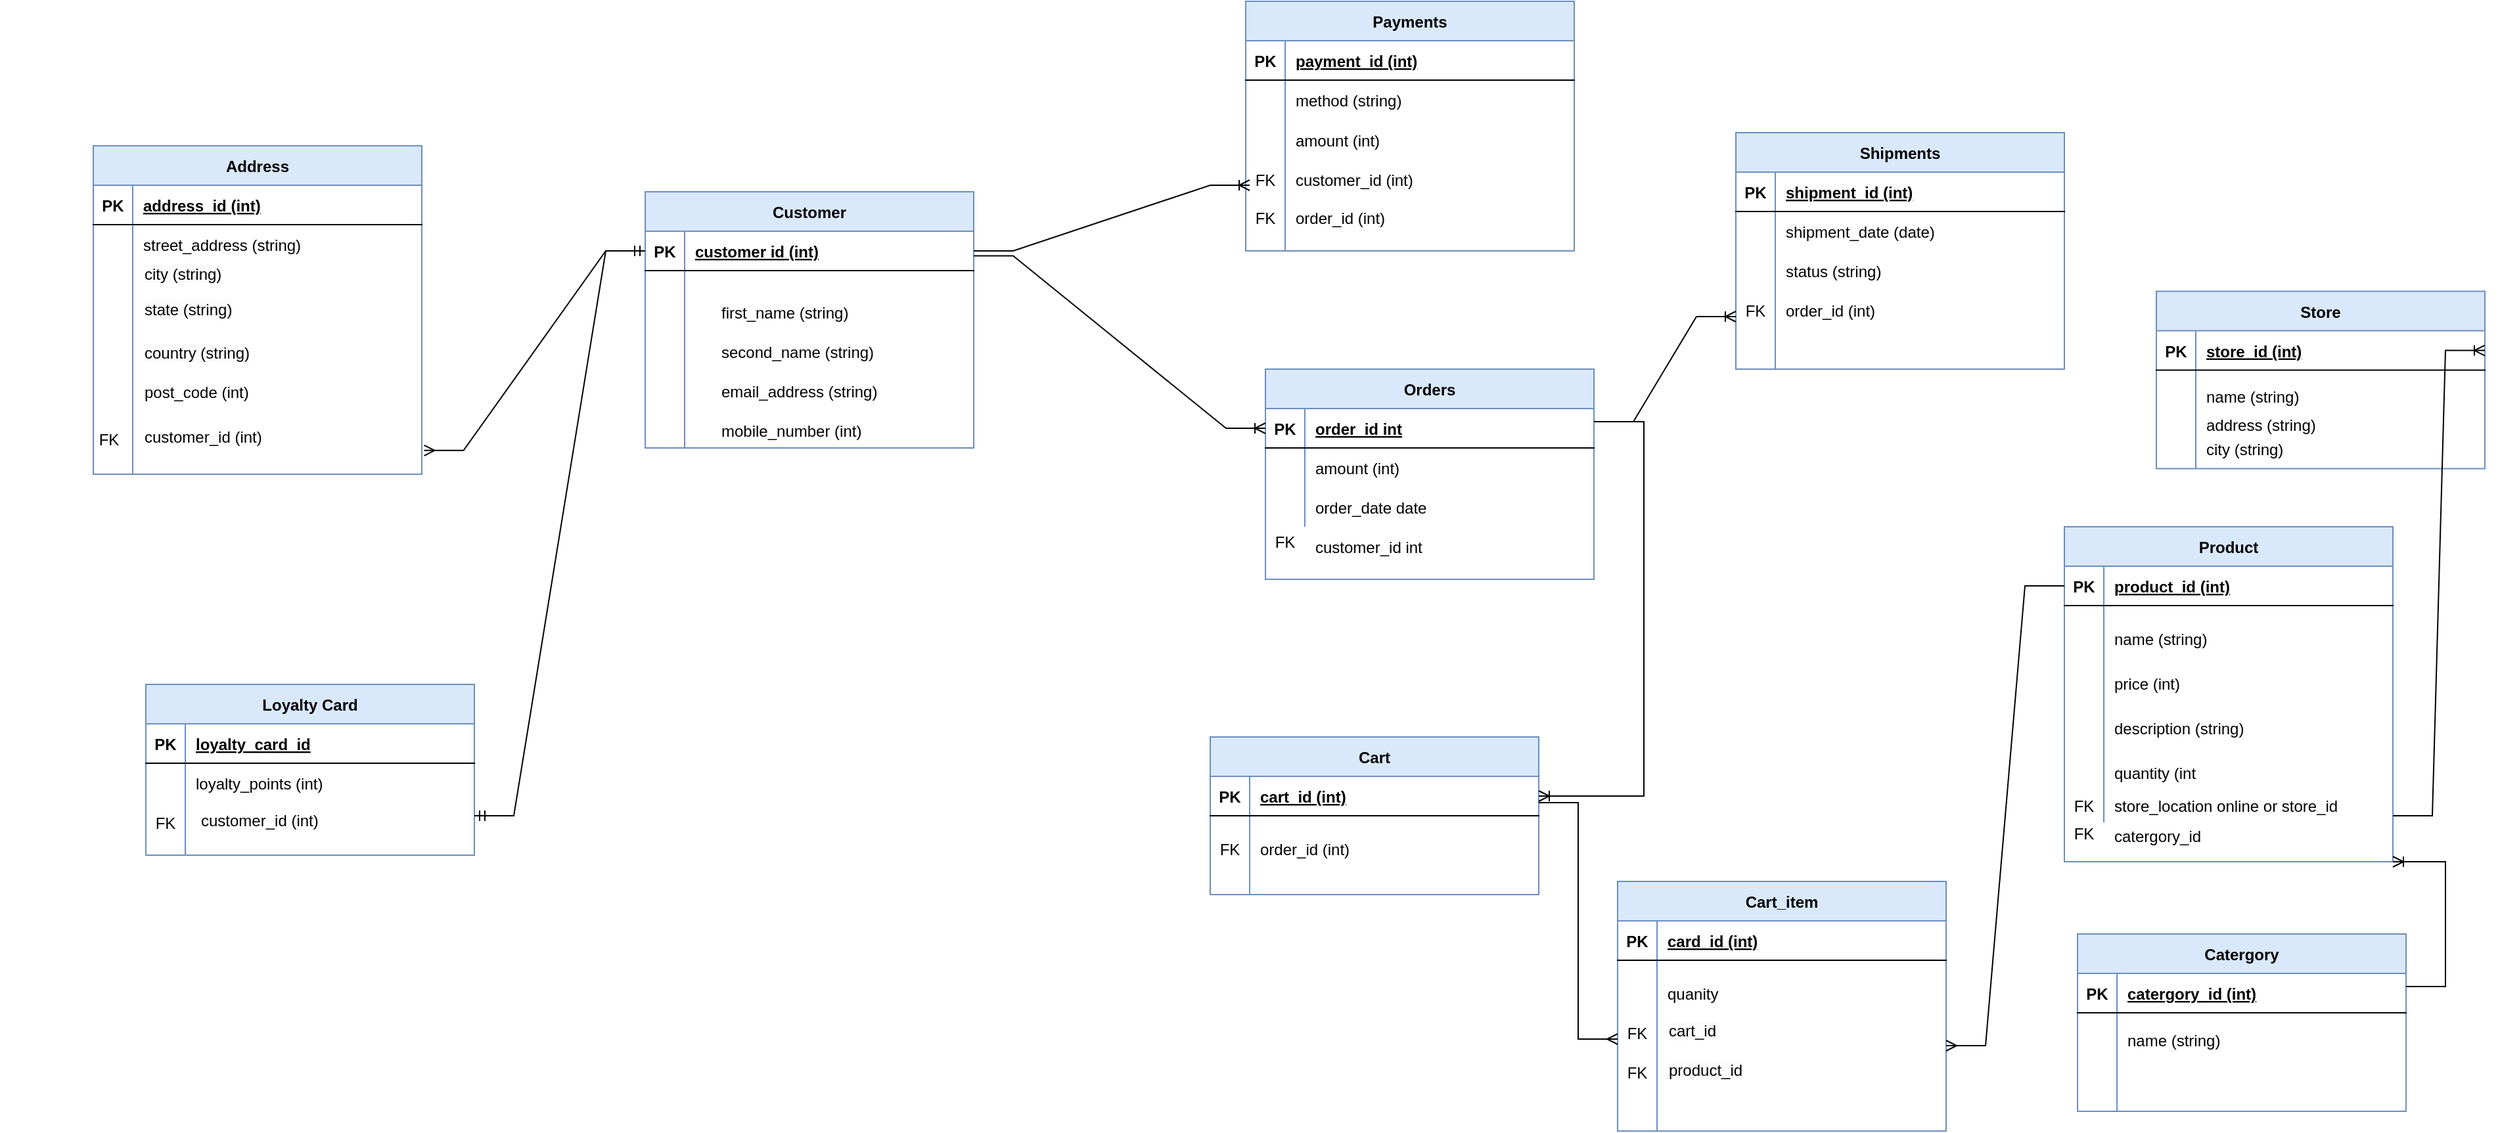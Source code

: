 <mxfile version="24.3.1" type="device">
  <diagram id="R2lEEEUBdFMjLlhIrx00" name="Page-1">
    <mxGraphModel dx="3811" dy="1299" grid="1" gridSize="10" guides="1" tooltips="1" connect="1" arrows="1" fold="1" page="1" pageScale="1" pageWidth="1920" pageHeight="1200" math="0" shadow="0" extFonts="Permanent Marker^https://fonts.googleapis.com/css?family=Permanent+Marker">
      <root>
        <mxCell id="0" />
        <mxCell id="1" parent="0" />
        <mxCell id="C-vyLk0tnHw3VtMMgP7b-2" value="Orders" style="shape=table;startSize=30;container=1;collapsible=1;childLayout=tableLayout;fixedRows=1;rowLines=0;fontStyle=1;align=center;resizeLast=1;fillColor=#dae8fc;strokeColor=#6c8ebf;" parent="1" vertex="1">
          <mxGeometry x="942" y="540" width="250" height="160" as="geometry" />
        </mxCell>
        <mxCell id="C-vyLk0tnHw3VtMMgP7b-3" value="" style="shape=partialRectangle;collapsible=0;dropTarget=0;pointerEvents=0;fillColor=none;points=[[0,0.5],[1,0.5]];portConstraint=eastwest;top=0;left=0;right=0;bottom=1;" parent="C-vyLk0tnHw3VtMMgP7b-2" vertex="1">
          <mxGeometry y="30" width="250" height="30" as="geometry" />
        </mxCell>
        <mxCell id="C-vyLk0tnHw3VtMMgP7b-4" value="PK" style="shape=partialRectangle;overflow=hidden;connectable=0;fillColor=none;top=0;left=0;bottom=0;right=0;fontStyle=1;" parent="C-vyLk0tnHw3VtMMgP7b-3" vertex="1">
          <mxGeometry width="30" height="30" as="geometry">
            <mxRectangle width="30" height="30" as="alternateBounds" />
          </mxGeometry>
        </mxCell>
        <mxCell id="C-vyLk0tnHw3VtMMgP7b-5" value="order_id int" style="shape=partialRectangle;overflow=hidden;connectable=0;fillColor=none;top=0;left=0;bottom=0;right=0;align=left;spacingLeft=6;fontStyle=5;" parent="C-vyLk0tnHw3VtMMgP7b-3" vertex="1">
          <mxGeometry x="30" width="220" height="30" as="geometry">
            <mxRectangle width="220" height="30" as="alternateBounds" />
          </mxGeometry>
        </mxCell>
        <mxCell id="C-vyLk0tnHw3VtMMgP7b-6" value="" style="shape=partialRectangle;collapsible=0;dropTarget=0;pointerEvents=0;fillColor=none;points=[[0,0.5],[1,0.5]];portConstraint=eastwest;top=0;left=0;right=0;bottom=0;" parent="C-vyLk0tnHw3VtMMgP7b-2" vertex="1">
          <mxGeometry y="60" width="250" height="30" as="geometry" />
        </mxCell>
        <mxCell id="C-vyLk0tnHw3VtMMgP7b-7" value="" style="shape=partialRectangle;overflow=hidden;connectable=0;fillColor=none;top=0;left=0;bottom=0;right=0;" parent="C-vyLk0tnHw3VtMMgP7b-6" vertex="1">
          <mxGeometry width="30" height="30" as="geometry">
            <mxRectangle width="30" height="30" as="alternateBounds" />
          </mxGeometry>
        </mxCell>
        <mxCell id="C-vyLk0tnHw3VtMMgP7b-8" value="amount (int)" style="shape=partialRectangle;overflow=hidden;connectable=0;fillColor=none;top=0;left=0;bottom=0;right=0;align=left;spacingLeft=6;" parent="C-vyLk0tnHw3VtMMgP7b-6" vertex="1">
          <mxGeometry x="30" width="220" height="30" as="geometry">
            <mxRectangle width="220" height="30" as="alternateBounds" />
          </mxGeometry>
        </mxCell>
        <mxCell id="C-vyLk0tnHw3VtMMgP7b-9" value="" style="shape=partialRectangle;collapsible=0;dropTarget=0;pointerEvents=0;fillColor=none;points=[[0,0.5],[1,0.5]];portConstraint=eastwest;top=0;left=0;right=0;bottom=0;" parent="C-vyLk0tnHw3VtMMgP7b-2" vertex="1">
          <mxGeometry y="90" width="250" height="30" as="geometry" />
        </mxCell>
        <mxCell id="C-vyLk0tnHw3VtMMgP7b-10" value="" style="shape=partialRectangle;overflow=hidden;connectable=0;fillColor=none;top=0;left=0;bottom=0;right=0;" parent="C-vyLk0tnHw3VtMMgP7b-9" vertex="1">
          <mxGeometry width="30" height="30" as="geometry">
            <mxRectangle width="30" height="30" as="alternateBounds" />
          </mxGeometry>
        </mxCell>
        <mxCell id="C-vyLk0tnHw3VtMMgP7b-11" value="order_date date" style="shape=partialRectangle;overflow=hidden;connectable=0;fillColor=none;top=0;left=0;bottom=0;right=0;align=left;spacingLeft=6;" parent="C-vyLk0tnHw3VtMMgP7b-9" vertex="1">
          <mxGeometry x="30" width="220" height="30" as="geometry">
            <mxRectangle width="220" height="30" as="alternateBounds" />
          </mxGeometry>
        </mxCell>
        <mxCell id="DCl2MfGXOUjxUIwSd8Vl-10" value="Loyalty Card" style="shape=table;startSize=30;container=1;collapsible=1;childLayout=tableLayout;fixedRows=1;rowLines=0;fontStyle=1;align=center;resizeLast=1;fillColor=#dae8fc;strokeColor=#6c8ebf;" vertex="1" parent="1">
          <mxGeometry x="90" y="780" width="250" height="130" as="geometry" />
        </mxCell>
        <mxCell id="DCl2MfGXOUjxUIwSd8Vl-11" value="" style="shape=partialRectangle;collapsible=0;dropTarget=0;pointerEvents=0;fillColor=none;points=[[0,0.5],[1,0.5]];portConstraint=eastwest;top=0;left=0;right=0;bottom=1;" vertex="1" parent="DCl2MfGXOUjxUIwSd8Vl-10">
          <mxGeometry y="30" width="250" height="30" as="geometry" />
        </mxCell>
        <mxCell id="DCl2MfGXOUjxUIwSd8Vl-12" value="PK" style="shape=partialRectangle;overflow=hidden;connectable=0;fillColor=none;top=0;left=0;bottom=0;right=0;fontStyle=1;" vertex="1" parent="DCl2MfGXOUjxUIwSd8Vl-11">
          <mxGeometry width="30" height="30" as="geometry">
            <mxRectangle width="30" height="30" as="alternateBounds" />
          </mxGeometry>
        </mxCell>
        <mxCell id="DCl2MfGXOUjxUIwSd8Vl-13" value="loyalty_card_id" style="shape=partialRectangle;overflow=hidden;connectable=0;fillColor=none;top=0;left=0;bottom=0;right=0;align=left;spacingLeft=6;fontStyle=5;" vertex="1" parent="DCl2MfGXOUjxUIwSd8Vl-11">
          <mxGeometry x="30" width="220" height="30" as="geometry">
            <mxRectangle width="220" height="30" as="alternateBounds" />
          </mxGeometry>
        </mxCell>
        <mxCell id="DCl2MfGXOUjxUIwSd8Vl-14" value="" style="shape=partialRectangle;collapsible=0;dropTarget=0;pointerEvents=0;fillColor=none;points=[[0,0.5],[1,0.5]];portConstraint=eastwest;top=0;left=0;right=0;bottom=0;" vertex="1" parent="DCl2MfGXOUjxUIwSd8Vl-10">
          <mxGeometry y="60" width="250" height="30" as="geometry" />
        </mxCell>
        <mxCell id="DCl2MfGXOUjxUIwSd8Vl-15" value="" style="shape=partialRectangle;overflow=hidden;connectable=0;fillColor=none;top=0;left=0;bottom=0;right=0;" vertex="1" parent="DCl2MfGXOUjxUIwSd8Vl-14">
          <mxGeometry width="30" height="30" as="geometry">
            <mxRectangle width="30" height="30" as="alternateBounds" />
          </mxGeometry>
        </mxCell>
        <mxCell id="DCl2MfGXOUjxUIwSd8Vl-16" value="loyalty_points (int)" style="shape=partialRectangle;overflow=hidden;connectable=0;fillColor=none;top=0;left=0;bottom=0;right=0;align=left;spacingLeft=6;" vertex="1" parent="DCl2MfGXOUjxUIwSd8Vl-14">
          <mxGeometry x="30" width="220" height="30" as="geometry">
            <mxRectangle width="220" height="30" as="alternateBounds" />
          </mxGeometry>
        </mxCell>
        <mxCell id="DCl2MfGXOUjxUIwSd8Vl-17" value="" style="shape=partialRectangle;collapsible=0;dropTarget=0;pointerEvents=0;fillColor=none;points=[[0,0.5],[1,0.5]];portConstraint=eastwest;top=0;left=0;right=0;bottom=0;" vertex="1" parent="DCl2MfGXOUjxUIwSd8Vl-10">
          <mxGeometry y="90" width="250" height="40" as="geometry" />
        </mxCell>
        <mxCell id="DCl2MfGXOUjxUIwSd8Vl-18" value="" style="shape=partialRectangle;overflow=hidden;connectable=0;fillColor=none;top=0;left=0;bottom=0;right=0;" vertex="1" parent="DCl2MfGXOUjxUIwSd8Vl-17">
          <mxGeometry width="30" height="40" as="geometry">
            <mxRectangle width="30" height="40" as="alternateBounds" />
          </mxGeometry>
        </mxCell>
        <mxCell id="DCl2MfGXOUjxUIwSd8Vl-19" value="" style="shape=partialRectangle;overflow=hidden;connectable=0;fillColor=none;top=0;left=0;bottom=0;right=0;align=left;spacingLeft=6;" vertex="1" parent="DCl2MfGXOUjxUIwSd8Vl-17">
          <mxGeometry x="30" width="220" height="40" as="geometry">
            <mxRectangle width="220" height="40" as="alternateBounds" />
          </mxGeometry>
        </mxCell>
        <mxCell id="DCl2MfGXOUjxUIwSd8Vl-42" value="customer_id int " style="shape=partialRectangle;overflow=hidden;connectable=0;fillColor=none;top=0;left=0;bottom=0;right=0;align=left;spacingLeft=6;" vertex="1" parent="1">
          <mxGeometry x="972" y="660" width="220" height="30" as="geometry">
            <mxRectangle width="220" height="30" as="alternateBounds" />
          </mxGeometry>
        </mxCell>
        <mxCell id="DCl2MfGXOUjxUIwSd8Vl-62" value="" style="group;" vertex="1" connectable="0" parent="1">
          <mxGeometry x="1560" y="970" width="250" height="138.44" as="geometry" />
        </mxCell>
        <mxCell id="DCl2MfGXOUjxUIwSd8Vl-63" value="Catergory" style="shape=table;startSize=30;container=1;collapsible=1;childLayout=tableLayout;fixedRows=1;rowLines=0;fontStyle=1;align=center;resizeLast=1;fillColor=#dae8fc;strokeColor=#6c8ebf;" vertex="1" parent="DCl2MfGXOUjxUIwSd8Vl-62">
          <mxGeometry width="250" height="135" as="geometry" />
        </mxCell>
        <mxCell id="DCl2MfGXOUjxUIwSd8Vl-64" value="" style="shape=partialRectangle;collapsible=0;dropTarget=0;pointerEvents=0;fillColor=none;points=[[0,0.5],[1,0.5]];portConstraint=eastwest;top=0;left=0;right=0;bottom=1;" vertex="1" parent="DCl2MfGXOUjxUIwSd8Vl-63">
          <mxGeometry y="30" width="250" height="30" as="geometry" />
        </mxCell>
        <mxCell id="DCl2MfGXOUjxUIwSd8Vl-65" value="PK" style="shape=partialRectangle;overflow=hidden;connectable=0;fillColor=none;top=0;left=0;bottom=0;right=0;fontStyle=1;" vertex="1" parent="DCl2MfGXOUjxUIwSd8Vl-64">
          <mxGeometry width="30" height="30" as="geometry">
            <mxRectangle width="30" height="30" as="alternateBounds" />
          </mxGeometry>
        </mxCell>
        <mxCell id="DCl2MfGXOUjxUIwSd8Vl-66" value="catergory_id (int)" style="shape=partialRectangle;overflow=hidden;connectable=0;fillColor=none;top=0;left=0;bottom=0;right=0;align=left;spacingLeft=6;fontStyle=5;" vertex="1" parent="DCl2MfGXOUjxUIwSd8Vl-64">
          <mxGeometry x="30" width="220" height="30" as="geometry">
            <mxRectangle width="220" height="30" as="alternateBounds" />
          </mxGeometry>
        </mxCell>
        <mxCell id="DCl2MfGXOUjxUIwSd8Vl-67" value="" style="shape=partialRectangle;collapsible=0;dropTarget=0;pointerEvents=0;fillColor=none;points=[[0,0.5],[1,0.5]];portConstraint=eastwest;top=0;left=0;right=0;bottom=0;" vertex="1" parent="DCl2MfGXOUjxUIwSd8Vl-63">
          <mxGeometry y="60" width="250" height="75" as="geometry" />
        </mxCell>
        <mxCell id="DCl2MfGXOUjxUIwSd8Vl-68" value="" style="shape=partialRectangle;overflow=hidden;connectable=0;fillColor=none;top=0;left=0;bottom=0;right=0;" vertex="1" parent="DCl2MfGXOUjxUIwSd8Vl-67">
          <mxGeometry width="30" height="75" as="geometry">
            <mxRectangle width="30" height="75" as="alternateBounds" />
          </mxGeometry>
        </mxCell>
        <mxCell id="DCl2MfGXOUjxUIwSd8Vl-69" value="" style="shape=partialRectangle;overflow=hidden;connectable=0;fillColor=none;top=0;left=0;bottom=0;right=0;align=left;spacingLeft=6;" vertex="1" parent="DCl2MfGXOUjxUIwSd8Vl-67">
          <mxGeometry x="30" width="220" height="75" as="geometry">
            <mxRectangle width="220" height="75" as="alternateBounds" />
          </mxGeometry>
        </mxCell>
        <mxCell id="DCl2MfGXOUjxUIwSd8Vl-70" value="name (string)" style="shape=partialRectangle;overflow=hidden;connectable=0;fillColor=none;top=0;left=0;bottom=0;right=0;align=left;spacingLeft=6;" vertex="1" parent="DCl2MfGXOUjxUIwSd8Vl-62">
          <mxGeometry x="30" y="62.93" width="220" height="35.51" as="geometry">
            <mxRectangle width="220" height="30" as="alternateBounds" />
          </mxGeometry>
        </mxCell>
        <mxCell id="DCl2MfGXOUjxUIwSd8Vl-71" value="" style="shape=partialRectangle;overflow=hidden;connectable=0;fillColor=none;top=0;left=0;bottom=0;right=0;align=left;spacingLeft=6;" vertex="1" parent="DCl2MfGXOUjxUIwSd8Vl-62">
          <mxGeometry x="30" y="37.241" width="220" height="12.414" as="geometry">
            <mxRectangle width="220" height="30" as="alternateBounds" />
          </mxGeometry>
        </mxCell>
        <mxCell id="DCl2MfGXOUjxUIwSd8Vl-73" value="" style="shape=partialRectangle;overflow=hidden;connectable=0;fillColor=none;top=0;left=0;bottom=0;right=0;align=left;spacingLeft=6;" vertex="1" parent="DCl2MfGXOUjxUIwSd8Vl-62">
          <mxGeometry x="30" y="62.069" width="220" height="12.414" as="geometry">
            <mxRectangle width="220" height="30" as="alternateBounds" />
          </mxGeometry>
        </mxCell>
        <mxCell id="DCl2MfGXOUjxUIwSd8Vl-117" value="" style="shape=partialRectangle;overflow=hidden;connectable=0;fillColor=none;top=0;left=0;bottom=0;right=0;" vertex="1" parent="DCl2MfGXOUjxUIwSd8Vl-62">
          <mxGeometry y="95" width="30" height="30" as="geometry">
            <mxRectangle width="30" height="30" as="alternateBounds" />
          </mxGeometry>
        </mxCell>
        <mxCell id="DCl2MfGXOUjxUIwSd8Vl-118" value="" style="shape=partialRectangle;overflow=hidden;connectable=0;fillColor=none;top=0;left=0;bottom=0;right=0;align=left;spacingLeft=6;" vertex="1" parent="DCl2MfGXOUjxUIwSd8Vl-62">
          <mxGeometry x="30" y="92.25" width="220" height="35.51" as="geometry">
            <mxRectangle width="220" height="30" as="alternateBounds" />
          </mxGeometry>
        </mxCell>
        <mxCell id="DCl2MfGXOUjxUIwSd8Vl-76" value="Address" style="shape=table;startSize=30;container=1;collapsible=1;childLayout=tableLayout;fixedRows=1;rowLines=0;fontStyle=1;align=center;resizeLast=1;fillColor=#dae8fc;strokeColor=#6c8ebf;" vertex="1" parent="1">
          <mxGeometry x="50" y="370" width="250" height="250" as="geometry" />
        </mxCell>
        <mxCell id="DCl2MfGXOUjxUIwSd8Vl-77" value="" style="shape=partialRectangle;collapsible=0;dropTarget=0;pointerEvents=0;fillColor=none;points=[[0,0.5],[1,0.5]];portConstraint=eastwest;top=0;left=0;right=0;bottom=1;" vertex="1" parent="DCl2MfGXOUjxUIwSd8Vl-76">
          <mxGeometry y="30" width="250" height="30" as="geometry" />
        </mxCell>
        <mxCell id="DCl2MfGXOUjxUIwSd8Vl-78" value="PK" style="shape=partialRectangle;overflow=hidden;connectable=0;fillColor=none;top=0;left=0;bottom=0;right=0;fontStyle=1;" vertex="1" parent="DCl2MfGXOUjxUIwSd8Vl-77">
          <mxGeometry width="30" height="30" as="geometry">
            <mxRectangle width="30" height="30" as="alternateBounds" />
          </mxGeometry>
        </mxCell>
        <mxCell id="DCl2MfGXOUjxUIwSd8Vl-79" value="address_id (int)" style="shape=partialRectangle;overflow=hidden;connectable=0;fillColor=none;top=0;left=0;bottom=0;right=0;align=left;spacingLeft=6;fontStyle=5;" vertex="1" parent="DCl2MfGXOUjxUIwSd8Vl-77">
          <mxGeometry x="30" width="220" height="30" as="geometry">
            <mxRectangle width="220" height="30" as="alternateBounds" />
          </mxGeometry>
        </mxCell>
        <mxCell id="DCl2MfGXOUjxUIwSd8Vl-80" value="" style="shape=partialRectangle;collapsible=0;dropTarget=0;pointerEvents=0;fillColor=none;points=[[0,0.5],[1,0.5]];portConstraint=eastwest;top=0;left=0;right=0;bottom=0;" vertex="1" parent="DCl2MfGXOUjxUIwSd8Vl-76">
          <mxGeometry y="60" width="250" height="30" as="geometry" />
        </mxCell>
        <mxCell id="DCl2MfGXOUjxUIwSd8Vl-81" value="" style="shape=partialRectangle;overflow=hidden;connectable=0;fillColor=none;top=0;left=0;bottom=0;right=0;" vertex="1" parent="DCl2MfGXOUjxUIwSd8Vl-80">
          <mxGeometry width="30" height="30" as="geometry">
            <mxRectangle width="30" height="30" as="alternateBounds" />
          </mxGeometry>
        </mxCell>
        <mxCell id="DCl2MfGXOUjxUIwSd8Vl-82" value="street_address (string)" style="shape=partialRectangle;overflow=hidden;connectable=0;fillColor=none;top=0;left=0;bottom=0;right=0;align=left;spacingLeft=6;" vertex="1" parent="DCl2MfGXOUjxUIwSd8Vl-80">
          <mxGeometry x="30" width="220" height="30" as="geometry">
            <mxRectangle width="220" height="30" as="alternateBounds" />
          </mxGeometry>
        </mxCell>
        <mxCell id="DCl2MfGXOUjxUIwSd8Vl-83" value="" style="shape=partialRectangle;collapsible=0;dropTarget=0;pointerEvents=0;fillColor=none;points=[[0,0.5],[1,0.5]];portConstraint=eastwest;top=0;left=0;right=0;bottom=0;" vertex="1" parent="DCl2MfGXOUjxUIwSd8Vl-76">
          <mxGeometry y="90" width="250" height="160" as="geometry" />
        </mxCell>
        <mxCell id="DCl2MfGXOUjxUIwSd8Vl-84" value="" style="shape=partialRectangle;overflow=hidden;connectable=0;fillColor=none;top=0;left=0;bottom=0;right=0;" vertex="1" parent="DCl2MfGXOUjxUIwSd8Vl-83">
          <mxGeometry width="30" height="160" as="geometry">
            <mxRectangle width="30" height="160" as="alternateBounds" />
          </mxGeometry>
        </mxCell>
        <mxCell id="DCl2MfGXOUjxUIwSd8Vl-85" value="" style="shape=partialRectangle;overflow=hidden;connectable=0;fillColor=none;top=0;left=0;bottom=0;right=0;align=left;spacingLeft=6;" vertex="1" parent="DCl2MfGXOUjxUIwSd8Vl-83">
          <mxGeometry x="30" width="220" height="160" as="geometry">
            <mxRectangle width="220" height="160" as="alternateBounds" />
          </mxGeometry>
        </mxCell>
        <mxCell id="DCl2MfGXOUjxUIwSd8Vl-58" value="" style="shape=partialRectangle;overflow=hidden;connectable=0;fillColor=none;top=0;left=0;bottom=0;right=0;align=left;spacingLeft=6;" vertex="1" parent="1">
          <mxGeometry x="-20" y="550" width="220" height="30" as="geometry">
            <mxRectangle width="220" height="30" as="alternateBounds" />
          </mxGeometry>
        </mxCell>
        <mxCell id="DCl2MfGXOUjxUIwSd8Vl-59" value="" style="shape=partialRectangle;overflow=hidden;connectable=0;fillColor=none;top=0;left=0;bottom=0;right=0;align=left;spacingLeft=6;" vertex="1" parent="1">
          <mxGeometry x="-20" y="580" width="220" height="30" as="geometry">
            <mxRectangle width="220" height="30" as="alternateBounds" />
          </mxGeometry>
        </mxCell>
        <mxCell id="DCl2MfGXOUjxUIwSd8Vl-9" value="" style="group;" vertex="1" connectable="0" parent="1">
          <mxGeometry x="560" y="510" width="250" height="290" as="geometry" />
        </mxCell>
        <mxCell id="DCl2MfGXOUjxUIwSd8Vl-88" value="" style="shape=partialRectangle;overflow=hidden;connectable=0;fillColor=none;top=0;left=0;bottom=0;right=0;align=left;spacingLeft=6;" vertex="1" parent="DCl2MfGXOUjxUIwSd8Vl-9">
          <mxGeometry x="30" y="210" width="220" height="30" as="geometry">
            <mxRectangle width="220" height="30" as="alternateBounds" />
          </mxGeometry>
        </mxCell>
        <mxCell id="DCl2MfGXOUjxUIwSd8Vl-92" value="" style="group" vertex="1" connectable="0" parent="1">
          <mxGeometry x="1550" y="660" width="250" height="255" as="geometry" />
        </mxCell>
        <mxCell id="DCl2MfGXOUjxUIwSd8Vl-47" value="Product" style="shape=table;startSize=30;container=1;collapsible=1;childLayout=tableLayout;fixedRows=1;rowLines=0;fontStyle=1;align=center;resizeLast=1;fillColor=#dae8fc;strokeColor=#6c8ebf;" vertex="1" parent="DCl2MfGXOUjxUIwSd8Vl-92">
          <mxGeometry width="250" height="255" as="geometry" />
        </mxCell>
        <mxCell id="DCl2MfGXOUjxUIwSd8Vl-48" value="" style="shape=partialRectangle;collapsible=0;dropTarget=0;pointerEvents=0;fillColor=none;points=[[0,0.5],[1,0.5]];portConstraint=eastwest;top=0;left=0;right=0;bottom=1;" vertex="1" parent="DCl2MfGXOUjxUIwSd8Vl-47">
          <mxGeometry y="30" width="250" height="30" as="geometry" />
        </mxCell>
        <mxCell id="DCl2MfGXOUjxUIwSd8Vl-49" value="PK" style="shape=partialRectangle;overflow=hidden;connectable=0;fillColor=none;top=0;left=0;bottom=0;right=0;fontStyle=1;" vertex="1" parent="DCl2MfGXOUjxUIwSd8Vl-48">
          <mxGeometry width="30" height="30" as="geometry">
            <mxRectangle width="30" height="30" as="alternateBounds" />
          </mxGeometry>
        </mxCell>
        <mxCell id="DCl2MfGXOUjxUIwSd8Vl-50" value="product_id (int)" style="shape=partialRectangle;overflow=hidden;connectable=0;fillColor=none;top=0;left=0;bottom=0;right=0;align=left;spacingLeft=6;fontStyle=5;" vertex="1" parent="DCl2MfGXOUjxUIwSd8Vl-48">
          <mxGeometry x="30" width="220" height="30" as="geometry">
            <mxRectangle width="220" height="30" as="alternateBounds" />
          </mxGeometry>
        </mxCell>
        <mxCell id="DCl2MfGXOUjxUIwSd8Vl-51" value="" style="shape=partialRectangle;collapsible=0;dropTarget=0;pointerEvents=0;fillColor=none;points=[[0,0.5],[1,0.5]];portConstraint=eastwest;top=0;left=0;right=0;bottom=0;" vertex="1" parent="DCl2MfGXOUjxUIwSd8Vl-47">
          <mxGeometry y="60" width="250" height="165" as="geometry" />
        </mxCell>
        <mxCell id="DCl2MfGXOUjxUIwSd8Vl-52" value="" style="shape=partialRectangle;overflow=hidden;connectable=0;fillColor=none;top=0;left=0;bottom=0;right=0;" vertex="1" parent="DCl2MfGXOUjxUIwSd8Vl-51">
          <mxGeometry width="30" height="165" as="geometry">
            <mxRectangle width="30" height="165" as="alternateBounds" />
          </mxGeometry>
        </mxCell>
        <mxCell id="DCl2MfGXOUjxUIwSd8Vl-53" value="" style="shape=partialRectangle;overflow=hidden;connectable=0;fillColor=none;top=0;left=0;bottom=0;right=0;align=left;spacingLeft=6;" vertex="1" parent="DCl2MfGXOUjxUIwSd8Vl-51">
          <mxGeometry x="30" width="220" height="165" as="geometry">
            <mxRectangle width="220" height="165" as="alternateBounds" />
          </mxGeometry>
        </mxCell>
        <mxCell id="DCl2MfGXOUjxUIwSd8Vl-54" value="name (string)" style="shape=partialRectangle;overflow=hidden;connectable=0;fillColor=none;top=0;left=0;bottom=0;right=0;align=left;spacingLeft=6;" vertex="1" parent="DCl2MfGXOUjxUIwSd8Vl-92">
          <mxGeometry x="30" y="68" width="220" height="34" as="geometry">
            <mxRectangle width="220" height="30" as="alternateBounds" />
          </mxGeometry>
        </mxCell>
        <mxCell id="DCl2MfGXOUjxUIwSd8Vl-55" value="price (int)" style="shape=partialRectangle;overflow=hidden;connectable=0;fillColor=none;top=0;left=0;bottom=0;right=0;align=left;spacingLeft=6;" vertex="1" parent="DCl2MfGXOUjxUIwSd8Vl-92">
          <mxGeometry x="30" y="102" width="220" height="34" as="geometry">
            <mxRectangle width="220" height="30" as="alternateBounds" />
          </mxGeometry>
        </mxCell>
        <mxCell id="DCl2MfGXOUjxUIwSd8Vl-56" value="description (string)" style="shape=partialRectangle;overflow=hidden;connectable=0;fillColor=none;top=0;left=0;bottom=0;right=0;align=left;spacingLeft=6;" vertex="1" parent="DCl2MfGXOUjxUIwSd8Vl-92">
          <mxGeometry x="30" y="136" width="220" height="34" as="geometry">
            <mxRectangle width="220" height="30" as="alternateBounds" />
          </mxGeometry>
        </mxCell>
        <mxCell id="DCl2MfGXOUjxUIwSd8Vl-57" value="quantity (int" style="shape=partialRectangle;overflow=hidden;connectable=0;fillColor=none;top=0;left=0;bottom=0;right=0;align=left;spacingLeft=6;" vertex="1" parent="DCl2MfGXOUjxUIwSd8Vl-92">
          <mxGeometry x="30" y="170" width="220" height="34" as="geometry">
            <mxRectangle width="220" height="30" as="alternateBounds" />
          </mxGeometry>
        </mxCell>
        <mxCell id="DCl2MfGXOUjxUIwSd8Vl-96" value="catergory_id" style="shape=partialRectangle;overflow=hidden;connectable=0;fillColor=none;top=0;left=0;bottom=0;right=0;align=left;spacingLeft=6;" vertex="1" parent="DCl2MfGXOUjxUIwSd8Vl-92">
          <mxGeometry x="30" y="218.003" width="220" height="34" as="geometry">
            <mxRectangle width="220" height="30" as="alternateBounds" />
          </mxGeometry>
        </mxCell>
        <mxCell id="DCl2MfGXOUjxUIwSd8Vl-97" value="FK" style="shape=partialRectangle;overflow=hidden;connectable=0;fillColor=none;top=0;left=0;bottom=0;right=0;" vertex="1" parent="DCl2MfGXOUjxUIwSd8Vl-92">
          <mxGeometry y="216" width="30" height="34" as="geometry">
            <mxRectangle width="30" height="30" as="alternateBounds" />
          </mxGeometry>
        </mxCell>
        <mxCell id="DCl2MfGXOUjxUIwSd8Vl-156" value="store_location online or store_id" style="shape=partialRectangle;overflow=hidden;connectable=0;fillColor=none;top=0;left=0;bottom=0;right=0;align=left;spacingLeft=6;" vertex="1" parent="DCl2MfGXOUjxUIwSd8Vl-92">
          <mxGeometry x="30" y="195.003" width="220" height="34" as="geometry">
            <mxRectangle width="220" height="30" as="alternateBounds" />
          </mxGeometry>
        </mxCell>
        <mxCell id="DCl2MfGXOUjxUIwSd8Vl-190" value="FK" style="shape=partialRectangle;overflow=hidden;connectable=0;fillColor=none;top=0;left=0;bottom=0;right=0;" vertex="1" parent="DCl2MfGXOUjxUIwSd8Vl-92">
          <mxGeometry y="195" width="30" height="34" as="geometry">
            <mxRectangle width="30" height="30" as="alternateBounds" />
          </mxGeometry>
        </mxCell>
        <mxCell id="DCl2MfGXOUjxUIwSd8Vl-98" value="&lt;span style=&quot;color: rgb(0, 0, 0); font-family: Helvetica; font-size: 12px; font-style: normal; font-variant-ligatures: normal; font-variant-caps: normal; font-weight: 400; letter-spacing: normal; orphans: 2; text-align: left; text-indent: 0px; text-transform: none; widows: 2; word-spacing: 0px; -webkit-text-stroke-width: 0px; white-space: nowrap; background-color: rgb(251, 251, 251); text-decoration-thickness: initial; text-decoration-style: initial; text-decoration-color: initial; display: inline !important; float: none;&quot;&gt;city (string)&lt;/span&gt;" style="text;whiteSpace=wrap;html=1;" vertex="1" parent="1">
          <mxGeometry x="87" y="453.78" width="170" height="40" as="geometry" />
        </mxCell>
        <mxCell id="DCl2MfGXOUjxUIwSd8Vl-99" value="&lt;span style=&quot;color: rgb(0, 0, 0); font-family: Helvetica; font-size: 12px; font-style: normal; font-variant-ligatures: normal; font-variant-caps: normal; font-weight: 400; letter-spacing: normal; orphans: 2; text-align: left; text-indent: 0px; text-transform: none; widows: 2; word-spacing: 0px; -webkit-text-stroke-width: 0px; white-space: nowrap; background-color: rgb(251, 251, 251); text-decoration-thickness: initial; text-decoration-style: initial; text-decoration-color: initial; display: inline !important; float: none;&quot;&gt;state (string)&lt;/span&gt;" style="text;whiteSpace=wrap;html=1;" vertex="1" parent="1">
          <mxGeometry x="87" y="481.28" width="170" height="40" as="geometry" />
        </mxCell>
        <mxCell id="DCl2MfGXOUjxUIwSd8Vl-100" value="&lt;span style=&quot;color: rgb(0, 0, 0); font-family: Helvetica; font-size: 12px; font-style: normal; font-variant-ligatures: normal; font-variant-caps: normal; font-weight: 400; letter-spacing: normal; orphans: 2; text-align: left; text-indent: 0px; text-transform: none; widows: 2; word-spacing: 0px; -webkit-text-stroke-width: 0px; white-space: nowrap; background-color: rgb(251, 251, 251); text-decoration-thickness: initial; text-decoration-style: initial; text-decoration-color: initial; display: inline !important; float: none;&quot;&gt;country (string)&lt;/span&gt;" style="text;whiteSpace=wrap;html=1;" vertex="1" parent="1">
          <mxGeometry x="87" y="513.78" width="170" height="40" as="geometry" />
        </mxCell>
        <mxCell id="DCl2MfGXOUjxUIwSd8Vl-101" value="&lt;span style=&quot;text-wrap: nowrap;&quot;&gt;post_code (int)&lt;/span&gt;" style="text;whiteSpace=wrap;html=1;" vertex="1" parent="1">
          <mxGeometry x="87" y="543.78" width="120" height="40" as="geometry" />
        </mxCell>
        <mxCell id="DCl2MfGXOUjxUIwSd8Vl-120" value="" style="group" vertex="1" connectable="0" parent="1">
          <mxGeometry x="927" y="260" width="250" height="190" as="geometry" />
        </mxCell>
        <mxCell id="DCl2MfGXOUjxUIwSd8Vl-8" value="FK" style="shape=partialRectangle;overflow=hidden;connectable=0;fillColor=none;top=0;left=0;bottom=0;right=0;" vertex="1" parent="DCl2MfGXOUjxUIwSd8Vl-120">
          <mxGeometry y="145.667" width="30" height="38" as="geometry">
            <mxRectangle width="30" height="30" as="alternateBounds" />
          </mxGeometry>
        </mxCell>
        <mxCell id="DCl2MfGXOUjxUIwSd8Vl-102" value="Payments" style="shape=table;startSize=30;container=1;collapsible=1;childLayout=tableLayout;fixedRows=1;rowLines=0;fontStyle=1;align=center;resizeLast=1;fillColor=#dae8fc;strokeColor=#6c8ebf;" vertex="1" parent="DCl2MfGXOUjxUIwSd8Vl-120">
          <mxGeometry width="250" height="190" as="geometry" />
        </mxCell>
        <mxCell id="DCl2MfGXOUjxUIwSd8Vl-103" value="" style="shape=partialRectangle;collapsible=0;dropTarget=0;pointerEvents=0;fillColor=none;points=[[0,0.5],[1,0.5]];portConstraint=eastwest;top=0;left=0;right=0;bottom=1;" vertex="1" parent="DCl2MfGXOUjxUIwSd8Vl-102">
          <mxGeometry y="30" width="250" height="30" as="geometry" />
        </mxCell>
        <mxCell id="DCl2MfGXOUjxUIwSd8Vl-104" value="PK" style="shape=partialRectangle;overflow=hidden;connectable=0;fillColor=none;top=0;left=0;bottom=0;right=0;fontStyle=1;" vertex="1" parent="DCl2MfGXOUjxUIwSd8Vl-103">
          <mxGeometry width="30" height="30" as="geometry">
            <mxRectangle width="30" height="30" as="alternateBounds" />
          </mxGeometry>
        </mxCell>
        <mxCell id="DCl2MfGXOUjxUIwSd8Vl-105" value="payment_id (int)" style="shape=partialRectangle;overflow=hidden;connectable=0;fillColor=none;top=0;left=0;bottom=0;right=0;align=left;spacingLeft=6;fontStyle=5;" vertex="1" parent="DCl2MfGXOUjxUIwSd8Vl-103">
          <mxGeometry x="30" width="220" height="30" as="geometry">
            <mxRectangle width="220" height="30" as="alternateBounds" />
          </mxGeometry>
        </mxCell>
        <mxCell id="DCl2MfGXOUjxUIwSd8Vl-106" value="" style="shape=partialRectangle;collapsible=0;dropTarget=0;pointerEvents=0;fillColor=none;points=[[0,0.5],[1,0.5]];portConstraint=eastwest;top=0;left=0;right=0;bottom=0;" vertex="1" parent="DCl2MfGXOUjxUIwSd8Vl-102">
          <mxGeometry y="60" width="250" height="30" as="geometry" />
        </mxCell>
        <mxCell id="DCl2MfGXOUjxUIwSd8Vl-107" value="" style="shape=partialRectangle;overflow=hidden;connectable=0;fillColor=none;top=0;left=0;bottom=0;right=0;" vertex="1" parent="DCl2MfGXOUjxUIwSd8Vl-106">
          <mxGeometry width="30" height="30" as="geometry">
            <mxRectangle width="30" height="30" as="alternateBounds" />
          </mxGeometry>
        </mxCell>
        <mxCell id="DCl2MfGXOUjxUIwSd8Vl-108" value="method (string)" style="shape=partialRectangle;overflow=hidden;connectable=0;fillColor=none;top=0;left=0;bottom=0;right=0;align=left;spacingLeft=6;" vertex="1" parent="DCl2MfGXOUjxUIwSd8Vl-106">
          <mxGeometry x="30" width="220" height="30" as="geometry">
            <mxRectangle width="220" height="30" as="alternateBounds" />
          </mxGeometry>
        </mxCell>
        <mxCell id="DCl2MfGXOUjxUIwSd8Vl-109" value="" style="shape=partialRectangle;collapsible=0;dropTarget=0;pointerEvents=0;fillColor=none;points=[[0,0.5],[1,0.5]];portConstraint=eastwest;top=0;left=0;right=0;bottom=0;" vertex="1" parent="DCl2MfGXOUjxUIwSd8Vl-102">
          <mxGeometry y="90" width="250" height="100" as="geometry" />
        </mxCell>
        <mxCell id="DCl2MfGXOUjxUIwSd8Vl-110" value="" style="shape=partialRectangle;overflow=hidden;connectable=0;fillColor=none;top=0;left=0;bottom=0;right=0;" vertex="1" parent="DCl2MfGXOUjxUIwSd8Vl-109">
          <mxGeometry width="30" height="100" as="geometry">
            <mxRectangle width="30" height="100" as="alternateBounds" />
          </mxGeometry>
        </mxCell>
        <mxCell id="DCl2MfGXOUjxUIwSd8Vl-111" value="" style="shape=partialRectangle;overflow=hidden;connectable=0;fillColor=none;top=0;left=0;bottom=0;right=0;align=left;spacingLeft=6;" vertex="1" parent="DCl2MfGXOUjxUIwSd8Vl-109">
          <mxGeometry x="30" width="220" height="100" as="geometry">
            <mxRectangle width="220" height="100" as="alternateBounds" />
          </mxGeometry>
        </mxCell>
        <mxCell id="DCl2MfGXOUjxUIwSd8Vl-112" value="amount (int)" style="shape=partialRectangle;overflow=hidden;connectable=0;fillColor=none;top=0;left=0;bottom=0;right=0;align=left;spacingLeft=6;" vertex="1" parent="DCl2MfGXOUjxUIwSd8Vl-120">
          <mxGeometry x="30" y="79.997" width="220" height="50.667" as="geometry">
            <mxRectangle width="220" height="40" as="alternateBounds" />
          </mxGeometry>
        </mxCell>
        <mxCell id="DCl2MfGXOUjxUIwSd8Vl-119" value="order_id (int)" style="shape=partialRectangle;overflow=hidden;connectable=0;fillColor=none;top=0;left=0;bottom=0;right=0;align=left;spacingLeft=6;" vertex="1" parent="DCl2MfGXOUjxUIwSd8Vl-120">
          <mxGeometry x="30" y="139.333" width="220" height="50.667" as="geometry">
            <mxRectangle width="220" height="40" as="alternateBounds" />
          </mxGeometry>
        </mxCell>
        <mxCell id="DCl2MfGXOUjxUIwSd8Vl-121" value="customer_id (int)" style="shape=partialRectangle;overflow=hidden;connectable=0;fillColor=none;top=0;left=0;bottom=0;right=0;align=left;spacingLeft=6;" vertex="1" parent="DCl2MfGXOUjxUIwSd8Vl-120">
          <mxGeometry x="30" y="109.997" width="220" height="50.667" as="geometry">
            <mxRectangle width="220" height="40" as="alternateBounds" />
          </mxGeometry>
        </mxCell>
        <mxCell id="DCl2MfGXOUjxUIwSd8Vl-122" value="FK" style="shape=partialRectangle;overflow=hidden;connectable=0;fillColor=none;top=0;left=0;bottom=0;right=0;" vertex="1" parent="DCl2MfGXOUjxUIwSd8Vl-120">
          <mxGeometry y="116.327" width="30" height="38" as="geometry">
            <mxRectangle width="30" height="30" as="alternateBounds" />
          </mxGeometry>
        </mxCell>
        <mxCell id="C-vyLk0tnHw3VtMMgP7b-23" value="Customer" style="shape=table;startSize=30;container=1;collapsible=1;childLayout=tableLayout;fixedRows=1;rowLines=0;fontStyle=1;align=center;resizeLast=1;fillColor=#dae8fc;strokeColor=#6c8ebf;" parent="1" vertex="1">
          <mxGeometry x="470" y="405" width="250" height="195" as="geometry" />
        </mxCell>
        <mxCell id="C-vyLk0tnHw3VtMMgP7b-24" value="" style="shape=partialRectangle;collapsible=0;dropTarget=0;pointerEvents=0;fillColor=none;points=[[0,0.5],[1,0.5]];portConstraint=eastwest;top=0;left=0;right=0;bottom=1;" parent="C-vyLk0tnHw3VtMMgP7b-23" vertex="1">
          <mxGeometry y="30" width="250" height="30" as="geometry" />
        </mxCell>
        <mxCell id="C-vyLk0tnHw3VtMMgP7b-25" value="PK" style="shape=partialRectangle;overflow=hidden;connectable=0;fillColor=none;top=0;left=0;bottom=0;right=0;fontStyle=1;" parent="C-vyLk0tnHw3VtMMgP7b-24" vertex="1">
          <mxGeometry width="30" height="30" as="geometry">
            <mxRectangle width="30" height="30" as="alternateBounds" />
          </mxGeometry>
        </mxCell>
        <mxCell id="C-vyLk0tnHw3VtMMgP7b-26" value="customer id (int)" style="shape=partialRectangle;overflow=hidden;connectable=0;fillColor=none;top=0;left=0;bottom=0;right=0;align=left;spacingLeft=6;fontStyle=5;" parent="C-vyLk0tnHw3VtMMgP7b-24" vertex="1">
          <mxGeometry x="30" width="220" height="30" as="geometry">
            <mxRectangle width="220" height="30" as="alternateBounds" />
          </mxGeometry>
        </mxCell>
        <mxCell id="C-vyLk0tnHw3VtMMgP7b-27" value="" style="shape=partialRectangle;collapsible=0;dropTarget=0;pointerEvents=0;fillColor=none;points=[[0,0.5],[1,0.5]];portConstraint=eastwest;top=0;left=0;right=0;bottom=0;" parent="C-vyLk0tnHw3VtMMgP7b-23" vertex="1">
          <mxGeometry y="60" width="250" height="135" as="geometry" />
        </mxCell>
        <mxCell id="C-vyLk0tnHw3VtMMgP7b-28" value="" style="shape=partialRectangle;overflow=hidden;connectable=0;fillColor=none;top=0;left=0;bottom=0;right=0;" parent="C-vyLk0tnHw3VtMMgP7b-27" vertex="1">
          <mxGeometry width="30" height="135" as="geometry">
            <mxRectangle width="30" height="135" as="alternateBounds" />
          </mxGeometry>
        </mxCell>
        <mxCell id="C-vyLk0tnHw3VtMMgP7b-29" value="" style="shape=partialRectangle;overflow=hidden;connectable=0;fillColor=none;top=0;left=0;bottom=0;right=0;align=left;spacingLeft=6;" parent="C-vyLk0tnHw3VtMMgP7b-27" vertex="1">
          <mxGeometry x="30" width="220" height="135" as="geometry">
            <mxRectangle width="220" height="135" as="alternateBounds" />
          </mxGeometry>
        </mxCell>
        <mxCell id="DCl2MfGXOUjxUIwSd8Vl-1" value="first_name (string)" style="shape=partialRectangle;overflow=hidden;connectable=0;fillColor=none;top=0;left=0;bottom=0;right=0;align=left;spacingLeft=6;" vertex="1" parent="1">
          <mxGeometry x="520" y="481.28" width="220" height="30" as="geometry">
            <mxRectangle width="220" height="30" as="alternateBounds" />
          </mxGeometry>
        </mxCell>
        <mxCell id="DCl2MfGXOUjxUIwSd8Vl-2" value="second_name (string)" style="shape=partialRectangle;overflow=hidden;connectable=0;fillColor=none;top=0;left=0;bottom=0;right=0;align=left;spacingLeft=6;" vertex="1" parent="1">
          <mxGeometry x="520" y="511.28" width="220" height="30" as="geometry">
            <mxRectangle width="220" height="30" as="alternateBounds" />
          </mxGeometry>
        </mxCell>
        <mxCell id="DCl2MfGXOUjxUIwSd8Vl-3" value="email_address (string)" style="shape=partialRectangle;overflow=hidden;connectable=0;fillColor=none;top=0;left=0;bottom=0;right=0;align=left;spacingLeft=6;" vertex="1" parent="1">
          <mxGeometry x="520" y="541.28" width="220" height="30" as="geometry">
            <mxRectangle width="220" height="30" as="alternateBounds" />
          </mxGeometry>
        </mxCell>
        <mxCell id="DCl2MfGXOUjxUIwSd8Vl-4" value="mobile_number (int)" style="shape=partialRectangle;overflow=hidden;connectable=0;fillColor=none;top=0;left=0;bottom=0;right=0;align=left;spacingLeft=6;" vertex="1" parent="1">
          <mxGeometry x="520" y="571.28" width="220" height="30" as="geometry">
            <mxRectangle width="220" height="30" as="alternateBounds" />
          </mxGeometry>
        </mxCell>
        <mxCell id="DCl2MfGXOUjxUIwSd8Vl-5" value="" style="shape=partialRectangle;overflow=hidden;connectable=0;fillColor=none;top=0;left=0;bottom=0;right=0;align=left;spacingLeft=6;" vertex="1" parent="1">
          <mxGeometry x="580" y="660" width="220" height="30" as="geometry">
            <mxRectangle width="220" height="30" as="alternateBounds" />
          </mxGeometry>
        </mxCell>
        <mxCell id="DCl2MfGXOUjxUIwSd8Vl-7" value="" style="shape=partialRectangle;overflow=hidden;connectable=0;fillColor=none;top=0;left=0;bottom=0;right=0;align=left;spacingLeft=6;" vertex="1" parent="1">
          <mxGeometry x="580" y="660" width="220" height="30" as="geometry">
            <mxRectangle width="220" height="30" as="alternateBounds" />
          </mxGeometry>
        </mxCell>
        <mxCell id="DCl2MfGXOUjxUIwSd8Vl-125" value="" style="shape=partialRectangle;overflow=hidden;connectable=0;fillColor=none;top=0;left=0;bottom=0;right=0;" vertex="1" parent="1">
          <mxGeometry x="875" y="597.5" width="30" height="30" as="geometry">
            <mxRectangle width="30" height="30" as="alternateBounds" />
          </mxGeometry>
        </mxCell>
        <mxCell id="DCl2MfGXOUjxUIwSd8Vl-126" value="&lt;span style=&quot;text-wrap: nowrap;&quot;&gt;customer_id (int)&lt;/span&gt;" style="text;whiteSpace=wrap;html=1;" vertex="1" parent="1">
          <mxGeometry x="87" y="578" width="120" height="40" as="geometry" />
        </mxCell>
        <mxCell id="DCl2MfGXOUjxUIwSd8Vl-127" value="FK" style="shape=partialRectangle;overflow=hidden;connectable=0;fillColor=none;top=0;left=0;bottom=0;right=0;" vertex="1" parent="1">
          <mxGeometry x="47" y="578" width="30" height="30" as="geometry">
            <mxRectangle width="30" height="30" as="alternateBounds" />
          </mxGeometry>
        </mxCell>
        <mxCell id="DCl2MfGXOUjxUIwSd8Vl-128" value="&lt;span style=&quot;text-wrap: nowrap;&quot;&gt;customer_id (int)&lt;/span&gt;" style="text;whiteSpace=wrap;html=1;" vertex="1" parent="1">
          <mxGeometry x="130" y="870" width="120" height="40" as="geometry" />
        </mxCell>
        <mxCell id="DCl2MfGXOUjxUIwSd8Vl-129" value="FK" style="shape=partialRectangle;overflow=hidden;connectable=0;fillColor=none;top=0;left=0;bottom=0;right=0;" vertex="1" parent="1">
          <mxGeometry x="90" y="870" width="30" height="30" as="geometry">
            <mxRectangle width="30" height="30" as="alternateBounds" />
          </mxGeometry>
        </mxCell>
        <mxCell id="DCl2MfGXOUjxUIwSd8Vl-130" value="Shipments" style="shape=table;startSize=30;container=1;collapsible=1;childLayout=tableLayout;fixedRows=1;rowLines=0;fontStyle=1;align=center;resizeLast=1;fillColor=#dae8fc;strokeColor=#6c8ebf;" vertex="1" parent="1">
          <mxGeometry x="1300" y="360" width="250" height="180.0" as="geometry" />
        </mxCell>
        <mxCell id="DCl2MfGXOUjxUIwSd8Vl-131" value="" style="shape=partialRectangle;collapsible=0;dropTarget=0;pointerEvents=0;fillColor=none;points=[[0,0.5],[1,0.5]];portConstraint=eastwest;top=0;left=0;right=0;bottom=1;" vertex="1" parent="DCl2MfGXOUjxUIwSd8Vl-130">
          <mxGeometry y="30" width="250" height="30" as="geometry" />
        </mxCell>
        <mxCell id="DCl2MfGXOUjxUIwSd8Vl-132" value="PK" style="shape=partialRectangle;overflow=hidden;connectable=0;fillColor=none;top=0;left=0;bottom=0;right=0;fontStyle=1;" vertex="1" parent="DCl2MfGXOUjxUIwSd8Vl-131">
          <mxGeometry width="30" height="30" as="geometry">
            <mxRectangle width="30" height="30" as="alternateBounds" />
          </mxGeometry>
        </mxCell>
        <mxCell id="DCl2MfGXOUjxUIwSd8Vl-133" value="shipment_id (int)" style="shape=partialRectangle;overflow=hidden;connectable=0;fillColor=none;top=0;left=0;bottom=0;right=0;align=left;spacingLeft=6;fontStyle=5;" vertex="1" parent="DCl2MfGXOUjxUIwSd8Vl-131">
          <mxGeometry x="30" width="220" height="30" as="geometry">
            <mxRectangle width="220" height="30" as="alternateBounds" />
          </mxGeometry>
        </mxCell>
        <mxCell id="DCl2MfGXOUjxUIwSd8Vl-134" value="" style="shape=partialRectangle;collapsible=0;dropTarget=0;pointerEvents=0;fillColor=none;points=[[0,0.5],[1,0.5]];portConstraint=eastwest;top=0;left=0;right=0;bottom=0;" vertex="1" parent="DCl2MfGXOUjxUIwSd8Vl-130">
          <mxGeometry y="60" width="250" height="30" as="geometry" />
        </mxCell>
        <mxCell id="DCl2MfGXOUjxUIwSd8Vl-135" value="" style="shape=partialRectangle;overflow=hidden;connectable=0;fillColor=none;top=0;left=0;bottom=0;right=0;" vertex="1" parent="DCl2MfGXOUjxUIwSd8Vl-134">
          <mxGeometry width="30" height="30" as="geometry">
            <mxRectangle width="30" height="30" as="alternateBounds" />
          </mxGeometry>
        </mxCell>
        <mxCell id="DCl2MfGXOUjxUIwSd8Vl-136" value="shipment_date (date)" style="shape=partialRectangle;overflow=hidden;connectable=0;fillColor=none;top=0;left=0;bottom=0;right=0;align=left;spacingLeft=6;" vertex="1" parent="DCl2MfGXOUjxUIwSd8Vl-134">
          <mxGeometry x="30" width="220" height="30" as="geometry">
            <mxRectangle width="220" height="30" as="alternateBounds" />
          </mxGeometry>
        </mxCell>
        <mxCell id="DCl2MfGXOUjxUIwSd8Vl-137" value="" style="shape=partialRectangle;collapsible=0;dropTarget=0;pointerEvents=0;fillColor=none;points=[[0,0.5],[1,0.5]];portConstraint=eastwest;top=0;left=0;right=0;bottom=0;" vertex="1" parent="DCl2MfGXOUjxUIwSd8Vl-130">
          <mxGeometry y="90" width="250" height="90" as="geometry" />
        </mxCell>
        <mxCell id="DCl2MfGXOUjxUIwSd8Vl-138" value="" style="shape=partialRectangle;overflow=hidden;connectable=0;fillColor=none;top=0;left=0;bottom=0;right=0;" vertex="1" parent="DCl2MfGXOUjxUIwSd8Vl-137">
          <mxGeometry width="30" height="90" as="geometry">
            <mxRectangle width="30" height="90" as="alternateBounds" />
          </mxGeometry>
        </mxCell>
        <mxCell id="DCl2MfGXOUjxUIwSd8Vl-139" value="" style="shape=partialRectangle;overflow=hidden;connectable=0;fillColor=none;top=0;left=0;bottom=0;right=0;align=left;spacingLeft=6;" vertex="1" parent="DCl2MfGXOUjxUIwSd8Vl-137">
          <mxGeometry x="30" width="220" height="90" as="geometry">
            <mxRectangle width="220" height="90" as="alternateBounds" />
          </mxGeometry>
        </mxCell>
        <mxCell id="DCl2MfGXOUjxUIwSd8Vl-140" value="status (string)" style="shape=partialRectangle;overflow=hidden;connectable=0;fillColor=none;top=0;left=0;bottom=0;right=0;align=left;spacingLeft=6;" vertex="1" parent="1">
          <mxGeometry x="1330" y="450" width="220" height="30" as="geometry">
            <mxRectangle width="220" height="30" as="alternateBounds" />
          </mxGeometry>
        </mxCell>
        <mxCell id="DCl2MfGXOUjxUIwSd8Vl-141" value="order_id (int)" style="shape=partialRectangle;overflow=hidden;connectable=0;fillColor=none;top=0;left=0;bottom=0;right=0;align=left;spacingLeft=6;" vertex="1" parent="1">
          <mxGeometry x="1330" y="480" width="220" height="30" as="geometry">
            <mxRectangle width="220" height="30" as="alternateBounds" />
          </mxGeometry>
        </mxCell>
        <mxCell id="DCl2MfGXOUjxUIwSd8Vl-142" value="FK" style="shape=partialRectangle;overflow=hidden;connectable=0;fillColor=none;top=0;left=0;bottom=0;right=0;" vertex="1" parent="1">
          <mxGeometry x="1300" y="475.997" width="30" height="38" as="geometry">
            <mxRectangle width="30" height="30" as="alternateBounds" />
          </mxGeometry>
        </mxCell>
        <mxCell id="DCl2MfGXOUjxUIwSd8Vl-27" value="Cart" style="shape=table;startSize=30;container=1;collapsible=1;childLayout=tableLayout;fixedRows=1;rowLines=0;fontStyle=1;align=center;resizeLast=1;fillColor=#dae8fc;strokeColor=#6c8ebf;" vertex="1" parent="1">
          <mxGeometry x="900" y="820" width="250" height="120" as="geometry" />
        </mxCell>
        <mxCell id="DCl2MfGXOUjxUIwSd8Vl-28" value="" style="shape=partialRectangle;collapsible=0;dropTarget=0;pointerEvents=0;fillColor=none;points=[[0,0.5],[1,0.5]];portConstraint=eastwest;top=0;left=0;right=0;bottom=1;" vertex="1" parent="DCl2MfGXOUjxUIwSd8Vl-27">
          <mxGeometry y="30" width="250" height="30" as="geometry" />
        </mxCell>
        <mxCell id="DCl2MfGXOUjxUIwSd8Vl-29" value="PK" style="shape=partialRectangle;overflow=hidden;connectable=0;fillColor=none;top=0;left=0;bottom=0;right=0;fontStyle=1;" vertex="1" parent="DCl2MfGXOUjxUIwSd8Vl-28">
          <mxGeometry width="30" height="30" as="geometry">
            <mxRectangle width="30" height="30" as="alternateBounds" />
          </mxGeometry>
        </mxCell>
        <mxCell id="DCl2MfGXOUjxUIwSd8Vl-30" value="cart_id (int)" style="shape=partialRectangle;overflow=hidden;connectable=0;fillColor=none;top=0;left=0;bottom=0;right=0;align=left;spacingLeft=6;fontStyle=5;" vertex="1" parent="DCl2MfGXOUjxUIwSd8Vl-28">
          <mxGeometry x="30" width="220" height="30" as="geometry">
            <mxRectangle width="220" height="30" as="alternateBounds" />
          </mxGeometry>
        </mxCell>
        <mxCell id="DCl2MfGXOUjxUIwSd8Vl-31" value="" style="shape=partialRectangle;collapsible=0;dropTarget=0;pointerEvents=0;fillColor=none;points=[[0,0.5],[1,0.5]];portConstraint=eastwest;top=0;left=0;right=0;bottom=0;" vertex="1" parent="DCl2MfGXOUjxUIwSd8Vl-27">
          <mxGeometry y="60" width="250" height="60" as="geometry" />
        </mxCell>
        <mxCell id="DCl2MfGXOUjxUIwSd8Vl-32" value="" style="shape=partialRectangle;overflow=hidden;connectable=0;fillColor=none;top=0;left=0;bottom=0;right=0;" vertex="1" parent="DCl2MfGXOUjxUIwSd8Vl-31">
          <mxGeometry width="30" height="60" as="geometry">
            <mxRectangle width="30" height="60" as="alternateBounds" />
          </mxGeometry>
        </mxCell>
        <mxCell id="DCl2MfGXOUjxUIwSd8Vl-33" value="" style="shape=partialRectangle;overflow=hidden;connectable=0;fillColor=none;top=0;left=0;bottom=0;right=0;align=left;spacingLeft=6;" vertex="1" parent="DCl2MfGXOUjxUIwSd8Vl-31">
          <mxGeometry x="30" width="220" height="60" as="geometry">
            <mxRectangle width="220" height="60" as="alternateBounds" />
          </mxGeometry>
        </mxCell>
        <mxCell id="DCl2MfGXOUjxUIwSd8Vl-34" value="order_id (int)" style="shape=partialRectangle;overflow=hidden;connectable=0;fillColor=none;top=0;left=0;bottom=0;right=0;align=left;spacingLeft=6;" vertex="1" parent="1">
          <mxGeometry x="930" y="890" width="220" height="30" as="geometry">
            <mxRectangle width="220" height="30" as="alternateBounds" />
          </mxGeometry>
        </mxCell>
        <mxCell id="DCl2MfGXOUjxUIwSd8Vl-36" value="" style="shape=partialRectangle;overflow=hidden;connectable=0;fillColor=none;top=0;left=0;bottom=0;right=0;align=left;spacingLeft=6;" vertex="1" parent="1">
          <mxGeometry x="930" y="920" width="220" height="30" as="geometry">
            <mxRectangle width="220" height="30" as="alternateBounds" />
          </mxGeometry>
        </mxCell>
        <mxCell id="DCl2MfGXOUjxUIwSd8Vl-41" value="FK" style="shape=partialRectangle;overflow=hidden;connectable=0;fillColor=none;top=0;left=0;bottom=0;right=0;" vertex="1" parent="1">
          <mxGeometry x="900" y="890" width="30" height="30" as="geometry">
            <mxRectangle width="30" height="30" as="alternateBounds" />
          </mxGeometry>
        </mxCell>
        <mxCell id="DCl2MfGXOUjxUIwSd8Vl-143" value="Cart_item" style="shape=table;startSize=30;container=1;collapsible=1;childLayout=tableLayout;fixedRows=1;rowLines=0;fontStyle=1;align=center;resizeLast=1;fillColor=#dae8fc;strokeColor=#6c8ebf;" vertex="1" parent="1">
          <mxGeometry x="1210" y="930" width="250" height="190" as="geometry" />
        </mxCell>
        <mxCell id="DCl2MfGXOUjxUIwSd8Vl-144" value="" style="shape=partialRectangle;collapsible=0;dropTarget=0;pointerEvents=0;fillColor=none;points=[[0,0.5],[1,0.5]];portConstraint=eastwest;top=0;left=0;right=0;bottom=1;" vertex="1" parent="DCl2MfGXOUjxUIwSd8Vl-143">
          <mxGeometry y="30" width="250" height="30" as="geometry" />
        </mxCell>
        <mxCell id="DCl2MfGXOUjxUIwSd8Vl-145" value="PK" style="shape=partialRectangle;overflow=hidden;connectable=0;fillColor=none;top=0;left=0;bottom=0;right=0;fontStyle=1;" vertex="1" parent="DCl2MfGXOUjxUIwSd8Vl-144">
          <mxGeometry width="30" height="30" as="geometry">
            <mxRectangle width="30" height="30" as="alternateBounds" />
          </mxGeometry>
        </mxCell>
        <mxCell id="DCl2MfGXOUjxUIwSd8Vl-146" value="card_id (int)" style="shape=partialRectangle;overflow=hidden;connectable=0;fillColor=none;top=0;left=0;bottom=0;right=0;align=left;spacingLeft=6;fontStyle=5;" vertex="1" parent="DCl2MfGXOUjxUIwSd8Vl-144">
          <mxGeometry x="30" width="220" height="30" as="geometry">
            <mxRectangle width="220" height="30" as="alternateBounds" />
          </mxGeometry>
        </mxCell>
        <mxCell id="DCl2MfGXOUjxUIwSd8Vl-147" value="" style="shape=partialRectangle;collapsible=0;dropTarget=0;pointerEvents=0;fillColor=none;points=[[0,0.5],[1,0.5]];portConstraint=eastwest;top=0;left=0;right=0;bottom=0;" vertex="1" parent="DCl2MfGXOUjxUIwSd8Vl-143">
          <mxGeometry y="60" width="250" height="130" as="geometry" />
        </mxCell>
        <mxCell id="DCl2MfGXOUjxUIwSd8Vl-148" value="" style="shape=partialRectangle;overflow=hidden;connectable=0;fillColor=none;top=0;left=0;bottom=0;right=0;" vertex="1" parent="DCl2MfGXOUjxUIwSd8Vl-147">
          <mxGeometry width="30" height="130" as="geometry">
            <mxRectangle width="30" height="130" as="alternateBounds" />
          </mxGeometry>
        </mxCell>
        <mxCell id="DCl2MfGXOUjxUIwSd8Vl-149" value="" style="shape=partialRectangle;overflow=hidden;connectable=0;fillColor=none;top=0;left=0;bottom=0;right=0;align=left;spacingLeft=6;" vertex="1" parent="DCl2MfGXOUjxUIwSd8Vl-147">
          <mxGeometry x="30" width="220" height="130" as="geometry">
            <mxRectangle width="220" height="130" as="alternateBounds" />
          </mxGeometry>
        </mxCell>
        <mxCell id="DCl2MfGXOUjxUIwSd8Vl-150" value="quanity" style="shape=partialRectangle;overflow=hidden;connectable=0;fillColor=none;top=0;left=0;bottom=0;right=0;align=left;spacingLeft=6;" vertex="1" parent="1">
          <mxGeometry x="1240" y="1000" width="220" height="30" as="geometry">
            <mxRectangle width="220" height="30" as="alternateBounds" />
          </mxGeometry>
        </mxCell>
        <mxCell id="DCl2MfGXOUjxUIwSd8Vl-152" value="FK" style="shape=partialRectangle;overflow=hidden;connectable=0;fillColor=none;top=0;left=0;bottom=0;right=0;" vertex="1" parent="1">
          <mxGeometry x="1210" y="1030" width="30" height="30" as="geometry">
            <mxRectangle width="30" height="30" as="alternateBounds" />
          </mxGeometry>
        </mxCell>
        <mxCell id="DCl2MfGXOUjxUIwSd8Vl-153" value="&lt;span style=&quot;color: rgb(0, 0, 0); font-family: Helvetica; font-size: 12px; font-style: normal; font-variant-ligatures: normal; font-variant-caps: normal; font-weight: 400; letter-spacing: normal; orphans: 2; text-align: left; text-indent: 0px; text-transform: none; widows: 2; word-spacing: 0px; -webkit-text-stroke-width: 0px; white-space: nowrap; background-color: rgb(251, 251, 251); text-decoration-thickness: initial; text-decoration-style: initial; text-decoration-color: initial; display: inline !important; float: none;&quot;&gt;cart_id&lt;/span&gt;" style="text;whiteSpace=wrap;html=1;" vertex="1" parent="1">
          <mxGeometry x="1247" y="1030" width="110" height="40" as="geometry" />
        </mxCell>
        <mxCell id="DCl2MfGXOUjxUIwSd8Vl-154" value="FK" style="shape=partialRectangle;overflow=hidden;connectable=0;fillColor=none;top=0;left=0;bottom=0;right=0;" vertex="1" parent="1">
          <mxGeometry x="1210" y="1060" width="30" height="30" as="geometry">
            <mxRectangle width="30" height="30" as="alternateBounds" />
          </mxGeometry>
        </mxCell>
        <mxCell id="DCl2MfGXOUjxUIwSd8Vl-155" value="&lt;span style=&quot;color: rgb(0, 0, 0); font-family: Helvetica; font-size: 12px; font-style: normal; font-variant-ligatures: normal; font-variant-caps: normal; font-weight: 400; letter-spacing: normal; orphans: 2; text-align: left; text-indent: 0px; text-transform: none; widows: 2; word-spacing: 0px; -webkit-text-stroke-width: 0px; white-space: nowrap; background-color: rgb(251, 251, 251); text-decoration-thickness: initial; text-decoration-style: initial; text-decoration-color: initial; display: inline !important; float: none;&quot;&gt;product_id&lt;/span&gt;" style="text;whiteSpace=wrap;html=1;" vertex="1" parent="1">
          <mxGeometry x="1247" y="1060" width="110" height="40" as="geometry" />
        </mxCell>
        <mxCell id="DCl2MfGXOUjxUIwSd8Vl-157" value="" style="edgeStyle=entityRelationEdgeStyle;fontSize=12;html=1;endArrow=ERmany;rounded=0;entryX=1.007;entryY=0.887;entryDx=0;entryDy=0;entryPerimeter=0;exitX=0;exitY=0.5;exitDx=0;exitDy=0;" edge="1" parent="1" source="C-vyLk0tnHw3VtMMgP7b-24" target="DCl2MfGXOUjxUIwSd8Vl-83">
          <mxGeometry width="100" height="100" relative="1" as="geometry">
            <mxPoint x="410" y="515.0" as="sourcePoint" />
            <mxPoint x="510" y="421" as="targetPoint" />
            <Array as="points">
              <mxPoint x="370" y="600" />
            </Array>
          </mxGeometry>
        </mxCell>
        <mxCell id="DCl2MfGXOUjxUIwSd8Vl-158" value="" style="edgeStyle=entityRelationEdgeStyle;fontSize=12;html=1;endArrow=ERmandOne;startArrow=ERmandOne;rounded=0;entryX=0;entryY=0.5;entryDx=0;entryDy=0;" edge="1" parent="1" target="C-vyLk0tnHw3VtMMgP7b-24">
          <mxGeometry width="100" height="100" relative="1" as="geometry">
            <mxPoint x="340" y="880" as="sourcePoint" />
            <mxPoint x="407.0" y="527.75" as="targetPoint" />
          </mxGeometry>
        </mxCell>
        <mxCell id="DCl2MfGXOUjxUIwSd8Vl-159" value="" style="edgeStyle=entityRelationEdgeStyle;fontSize=12;html=1;endArrow=ERmany;rounded=0;" edge="1" parent="1">
          <mxGeometry width="100" height="100" relative="1" as="geometry">
            <mxPoint x="1150" y="870" as="sourcePoint" />
            <mxPoint x="1210" y="1050" as="targetPoint" />
          </mxGeometry>
        </mxCell>
        <mxCell id="DCl2MfGXOUjxUIwSd8Vl-160" value="" style="edgeStyle=entityRelationEdgeStyle;fontSize=12;html=1;endArrow=ERmany;rounded=0;exitX=0;exitY=0.5;exitDx=0;exitDy=0;" edge="1" parent="1" source="DCl2MfGXOUjxUIwSd8Vl-48" target="DCl2MfGXOUjxUIwSd8Vl-147">
          <mxGeometry width="100" height="100" relative="1" as="geometry">
            <mxPoint x="1110" y="670" as="sourcePoint" />
            <mxPoint x="1400" y="520" as="targetPoint" />
          </mxGeometry>
        </mxCell>
        <mxCell id="DCl2MfGXOUjxUIwSd8Vl-169" value="" style="edgeStyle=entityRelationEdgeStyle;fontSize=12;html=1;endArrow=ERoneToMany;rounded=0;entryX=1;entryY=1;entryDx=0;entryDy=0;" edge="1" parent="1" target="DCl2MfGXOUjxUIwSd8Vl-47">
          <mxGeometry width="100" height="100" relative="1" as="geometry">
            <mxPoint x="1810" y="1010" as="sourcePoint" />
            <mxPoint x="1540" y="850" as="targetPoint" />
            <Array as="points">
              <mxPoint x="1810" y="860" />
            </Array>
          </mxGeometry>
        </mxCell>
        <mxCell id="DCl2MfGXOUjxUIwSd8Vl-170" value="" style="edgeStyle=entityRelationEdgeStyle;fontSize=12;html=1;endArrow=ERoneToMany;rounded=0;" edge="1" parent="1">
          <mxGeometry width="100" height="100" relative="1" as="geometry">
            <mxPoint x="720" y="450" as="sourcePoint" />
            <mxPoint x="930" y="400" as="targetPoint" />
            <Array as="points">
              <mxPoint x="920" y="381.28" />
            </Array>
          </mxGeometry>
        </mxCell>
        <mxCell id="DCl2MfGXOUjxUIwSd8Vl-173" value="FK" style="shape=partialRectangle;overflow=hidden;connectable=0;fillColor=none;top=0;left=0;bottom=0;right=0;" vertex="1" parent="1">
          <mxGeometry x="942" y="651.997" width="30" height="38" as="geometry">
            <mxRectangle width="30" height="30" as="alternateBounds" />
          </mxGeometry>
        </mxCell>
        <mxCell id="DCl2MfGXOUjxUIwSd8Vl-174" value="" style="edgeStyle=entityRelationEdgeStyle;fontSize=12;html=1;endArrow=ERoneToMany;rounded=0;entryX=0;entryY=0.5;entryDx=0;entryDy=0;" edge="1" parent="1" target="C-vyLk0tnHw3VtMMgP7b-3">
          <mxGeometry width="100" height="100" relative="1" as="geometry">
            <mxPoint x="720" y="453.78" as="sourcePoint" />
            <mxPoint x="850" y="593.78" as="targetPoint" />
          </mxGeometry>
        </mxCell>
        <mxCell id="DCl2MfGXOUjxUIwSd8Vl-175" value="" style="edgeStyle=entityRelationEdgeStyle;fontSize=12;html=1;endArrow=ERoneToMany;rounded=0;" edge="1" parent="1">
          <mxGeometry width="100" height="100" relative="1" as="geometry">
            <mxPoint x="1192" y="580" as="sourcePoint" />
            <mxPoint x="1300" y="500" as="targetPoint" />
          </mxGeometry>
        </mxCell>
        <mxCell id="DCl2MfGXOUjxUIwSd8Vl-176" value="" style="edgeStyle=entityRelationEdgeStyle;fontSize=12;html=1;endArrow=ERoneToMany;rounded=0;entryX=1;entryY=0.5;entryDx=0;entryDy=0;" edge="1" parent="1" target="DCl2MfGXOUjxUIwSd8Vl-28">
          <mxGeometry width="100" height="100" relative="1" as="geometry">
            <mxPoint x="1200" y="580" as="sourcePoint" />
            <mxPoint x="650" y="900" as="targetPoint" />
          </mxGeometry>
        </mxCell>
        <mxCell id="DCl2MfGXOUjxUIwSd8Vl-177" value="" style="group;" vertex="1" connectable="0" parent="1">
          <mxGeometry x="1620" y="480" width="250" height="138.44" as="geometry" />
        </mxCell>
        <mxCell id="DCl2MfGXOUjxUIwSd8Vl-178" value="Store" style="shape=table;startSize=30;container=1;collapsible=1;childLayout=tableLayout;fixedRows=1;rowLines=0;fontStyle=1;align=center;resizeLast=1;fillColor=#dae8fc;strokeColor=#6c8ebf;" vertex="1" parent="DCl2MfGXOUjxUIwSd8Vl-177">
          <mxGeometry y="0.78" width="250" height="135" as="geometry" />
        </mxCell>
        <mxCell id="DCl2MfGXOUjxUIwSd8Vl-179" value="" style="shape=partialRectangle;collapsible=0;dropTarget=0;pointerEvents=0;fillColor=none;points=[[0,0.5],[1,0.5]];portConstraint=eastwest;top=0;left=0;right=0;bottom=1;" vertex="1" parent="DCl2MfGXOUjxUIwSd8Vl-178">
          <mxGeometry y="30" width="250" height="30" as="geometry" />
        </mxCell>
        <mxCell id="DCl2MfGXOUjxUIwSd8Vl-180" value="PK" style="shape=partialRectangle;overflow=hidden;connectable=0;fillColor=none;top=0;left=0;bottom=0;right=0;fontStyle=1;" vertex="1" parent="DCl2MfGXOUjxUIwSd8Vl-179">
          <mxGeometry width="30" height="30" as="geometry">
            <mxRectangle width="30" height="30" as="alternateBounds" />
          </mxGeometry>
        </mxCell>
        <mxCell id="DCl2MfGXOUjxUIwSd8Vl-181" value="store_id (int)" style="shape=partialRectangle;overflow=hidden;connectable=0;fillColor=none;top=0;left=0;bottom=0;right=0;align=left;spacingLeft=6;fontStyle=5;" vertex="1" parent="DCl2MfGXOUjxUIwSd8Vl-179">
          <mxGeometry x="30" width="220" height="30" as="geometry">
            <mxRectangle width="220" height="30" as="alternateBounds" />
          </mxGeometry>
        </mxCell>
        <mxCell id="DCl2MfGXOUjxUIwSd8Vl-182" value="" style="shape=partialRectangle;collapsible=0;dropTarget=0;pointerEvents=0;fillColor=none;points=[[0,0.5],[1,0.5]];portConstraint=eastwest;top=0;left=0;right=0;bottom=0;" vertex="1" parent="DCl2MfGXOUjxUIwSd8Vl-178">
          <mxGeometry y="60" width="250" height="75" as="geometry" />
        </mxCell>
        <mxCell id="DCl2MfGXOUjxUIwSd8Vl-183" value="" style="shape=partialRectangle;overflow=hidden;connectable=0;fillColor=none;top=0;left=0;bottom=0;right=0;" vertex="1" parent="DCl2MfGXOUjxUIwSd8Vl-182">
          <mxGeometry width="30" height="75" as="geometry">
            <mxRectangle width="30" height="75" as="alternateBounds" />
          </mxGeometry>
        </mxCell>
        <mxCell id="DCl2MfGXOUjxUIwSd8Vl-184" value="" style="shape=partialRectangle;overflow=hidden;connectable=0;fillColor=none;top=0;left=0;bottom=0;right=0;align=left;spacingLeft=6;" vertex="1" parent="DCl2MfGXOUjxUIwSd8Vl-182">
          <mxGeometry x="30" width="220" height="75" as="geometry">
            <mxRectangle width="220" height="75" as="alternateBounds" />
          </mxGeometry>
        </mxCell>
        <mxCell id="DCl2MfGXOUjxUIwSd8Vl-185" value="name (string)" style="shape=partialRectangle;overflow=hidden;connectable=0;fillColor=none;top=0;left=0;bottom=0;right=0;align=left;spacingLeft=6;" vertex="1" parent="DCl2MfGXOUjxUIwSd8Vl-177">
          <mxGeometry x="30" y="62.93" width="220" height="35.51" as="geometry">
            <mxRectangle width="220" height="30" as="alternateBounds" />
          </mxGeometry>
        </mxCell>
        <mxCell id="DCl2MfGXOUjxUIwSd8Vl-186" value="" style="shape=partialRectangle;overflow=hidden;connectable=0;fillColor=none;top=0;left=0;bottom=0;right=0;align=left;spacingLeft=6;" vertex="1" parent="DCl2MfGXOUjxUIwSd8Vl-177">
          <mxGeometry x="40" y="37.241" width="220" height="12.414" as="geometry">
            <mxRectangle width="220" height="30" as="alternateBounds" />
          </mxGeometry>
        </mxCell>
        <mxCell id="DCl2MfGXOUjxUIwSd8Vl-187" value="" style="shape=partialRectangle;overflow=hidden;connectable=0;fillColor=none;top=0;left=0;bottom=0;right=0;align=left;spacingLeft=6;" vertex="1" parent="DCl2MfGXOUjxUIwSd8Vl-177">
          <mxGeometry x="30" y="62.069" width="220" height="12.414" as="geometry">
            <mxRectangle width="220" height="30" as="alternateBounds" />
          </mxGeometry>
        </mxCell>
        <mxCell id="DCl2MfGXOUjxUIwSd8Vl-188" value="" style="shape=partialRectangle;overflow=hidden;connectable=0;fillColor=none;top=0;left=0;bottom=0;right=0;" vertex="1" parent="DCl2MfGXOUjxUIwSd8Vl-177">
          <mxGeometry y="95" width="30" height="30" as="geometry">
            <mxRectangle width="30" height="30" as="alternateBounds" />
          </mxGeometry>
        </mxCell>
        <mxCell id="DCl2MfGXOUjxUIwSd8Vl-189" value="" style="shape=partialRectangle;overflow=hidden;connectable=0;fillColor=none;top=0;left=0;bottom=0;right=0;align=left;spacingLeft=6;" vertex="1" parent="DCl2MfGXOUjxUIwSd8Vl-177">
          <mxGeometry x="30" y="92.25" width="220" height="35.51" as="geometry">
            <mxRectangle width="220" height="30" as="alternateBounds" />
          </mxGeometry>
        </mxCell>
        <mxCell id="DCl2MfGXOUjxUIwSd8Vl-191" value="address (string)" style="shape=partialRectangle;overflow=hidden;connectable=0;fillColor=none;top=0;left=0;bottom=0;right=0;align=left;spacingLeft=6;" vertex="1" parent="DCl2MfGXOUjxUIwSd8Vl-177">
          <mxGeometry x="30" y="84" width="220" height="35.51" as="geometry">
            <mxRectangle width="220" height="30" as="alternateBounds" />
          </mxGeometry>
        </mxCell>
        <mxCell id="DCl2MfGXOUjxUIwSd8Vl-192" value="city (string)" style="shape=partialRectangle;overflow=hidden;connectable=0;fillColor=none;top=0;left=0;bottom=0;right=0;align=left;spacingLeft=6;" vertex="1" parent="DCl2MfGXOUjxUIwSd8Vl-177">
          <mxGeometry x="30" y="102.93" width="220" height="35.51" as="geometry">
            <mxRectangle width="220" height="30" as="alternateBounds" />
          </mxGeometry>
        </mxCell>
        <mxCell id="DCl2MfGXOUjxUIwSd8Vl-193" value="" style="edgeStyle=entityRelationEdgeStyle;fontSize=12;html=1;endArrow=ERoneToMany;rounded=0;entryX=1;entryY=0.5;entryDx=0;entryDy=0;" edge="1" parent="1" target="DCl2MfGXOUjxUIwSd8Vl-179">
          <mxGeometry width="100" height="100" relative="1" as="geometry">
            <mxPoint x="1800" y="880" as="sourcePoint" />
            <mxPoint x="1690" y="640" as="targetPoint" />
          </mxGeometry>
        </mxCell>
      </root>
    </mxGraphModel>
  </diagram>
</mxfile>
